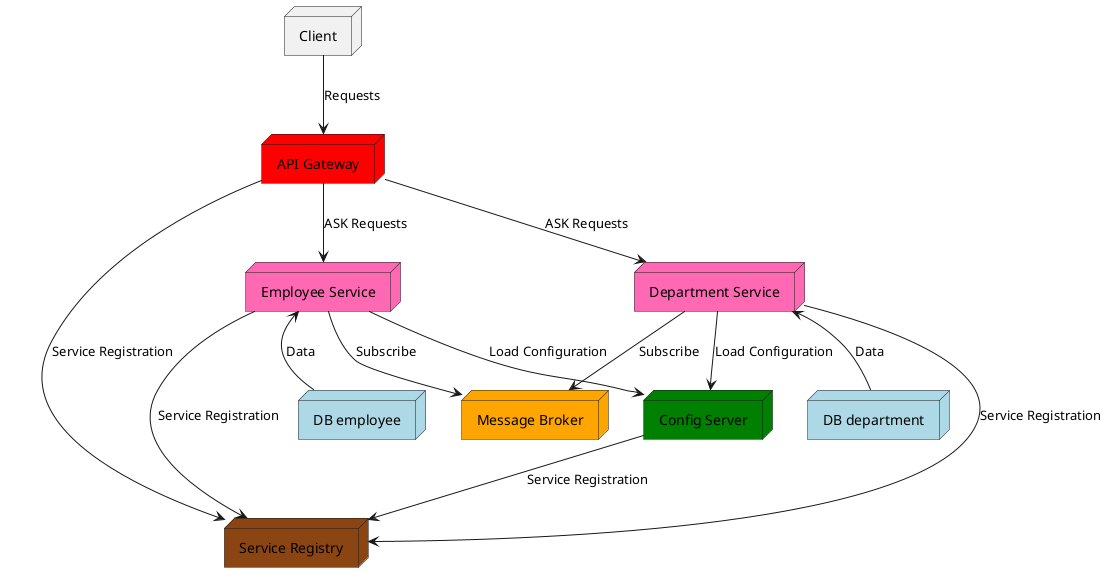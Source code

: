 @startuml

node Client
node "API Gateway" #FF0000
node "Service Registry" #8B4513
node "Employee Service" #FF69B4
node "Department Service" #FF69B4
node "Config Server" #008000
node "DB department" #ADD8E6
node "DB employee" #ADD8E6
node "Message Broker" #FFA500


Client --> "API Gateway" : Requests
"API Gateway" --> "Service Registry" : Service Registration
"API Gateway" --> "Employee Service" : ASK Requests
"API Gateway" --> "Department Service" : ASK Requests
"Config Server" --> "Service Registry" : Service Registration
"Employee Service" --> "Service Registry" : Service Registration
"Department Service" --> "Service Registry" : Service Registration
"Department Service"  --> "Config Server" : Load Configuration
"Employee Service"  --> "Config Server" : Load Configuration

"Department Service"  --> "Message Broker" : Subscribe
"Employee Service"  --> "Message Broker" : Subscribe

"Employee Service" <-- "DB employee" : Data
"Department Service" <-- "DB department" : Data

@enduml
